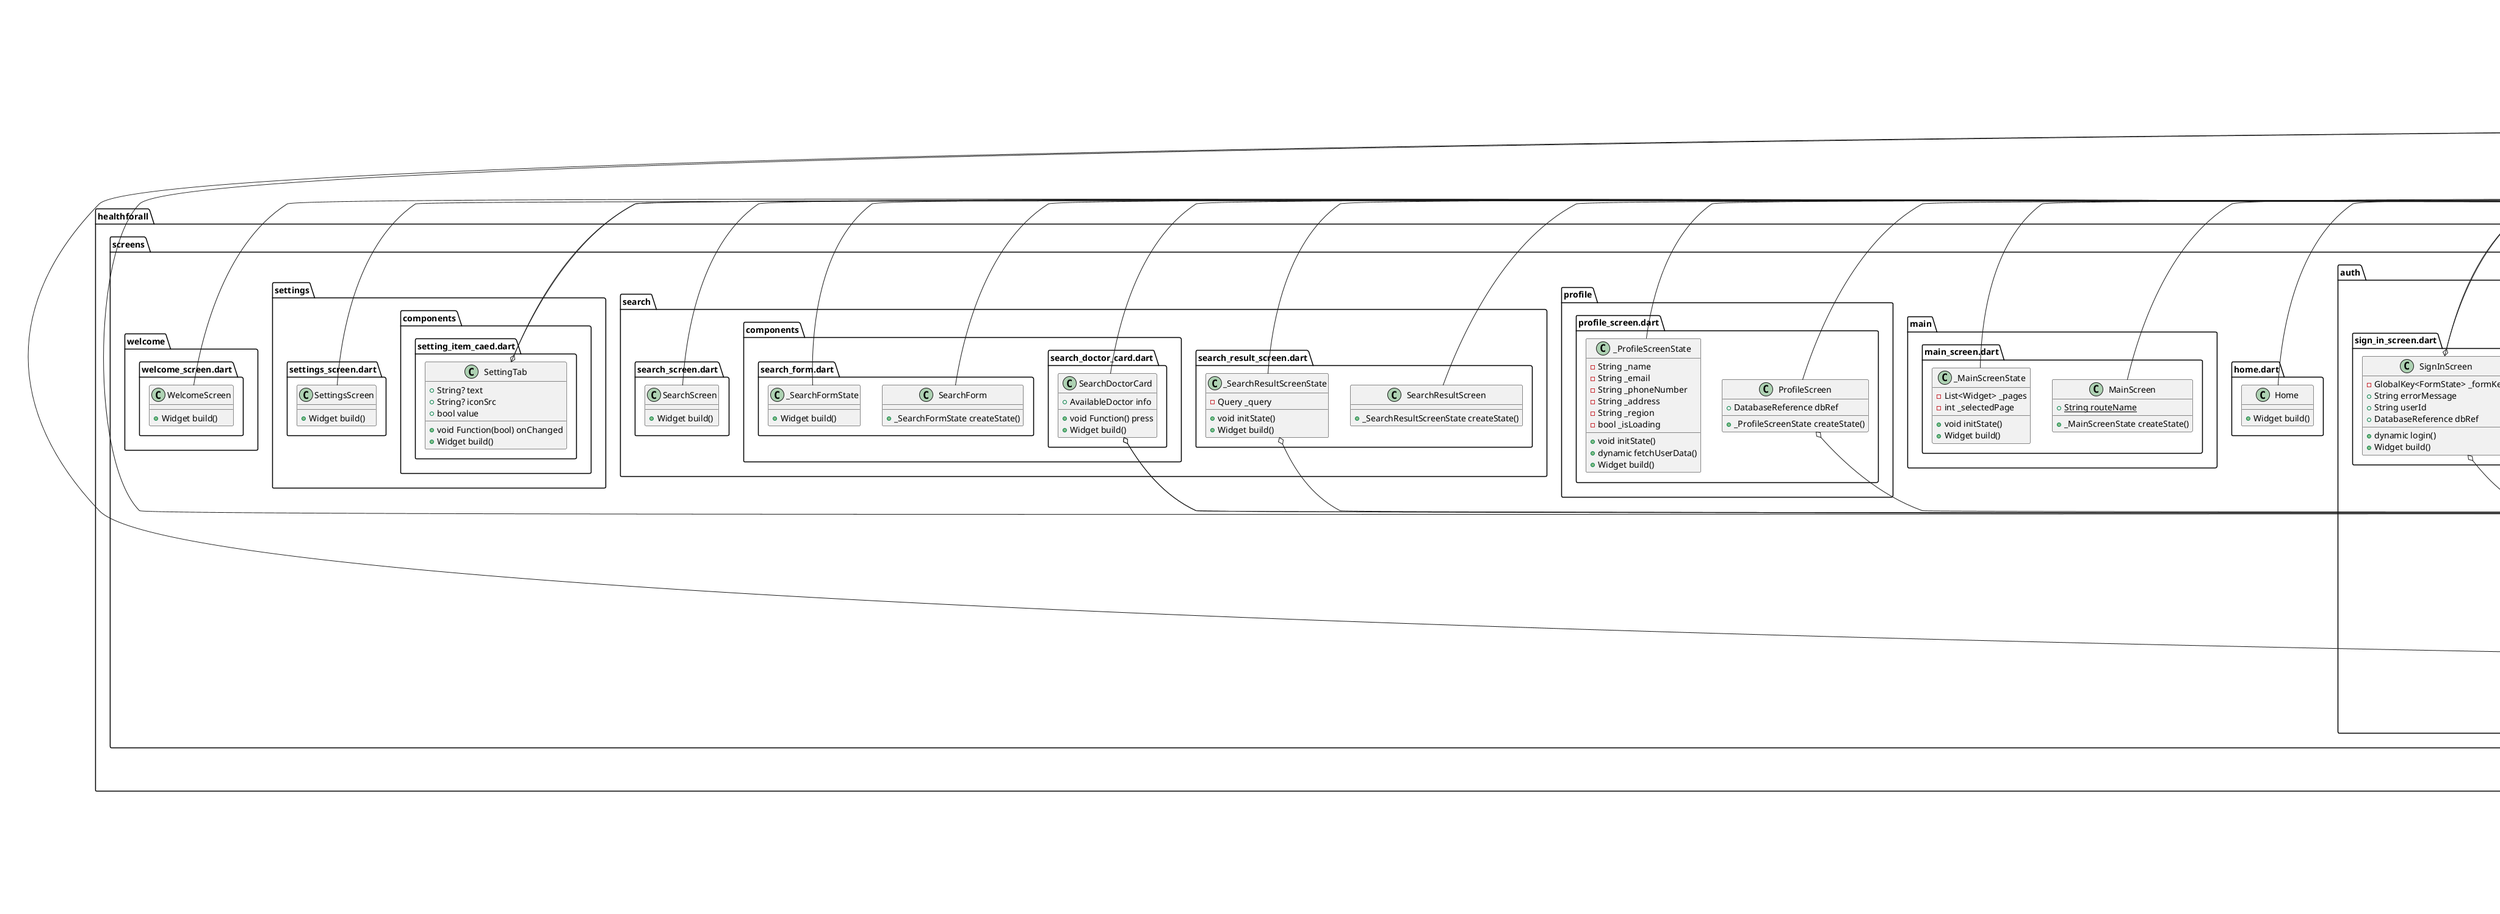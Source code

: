 @startuml
set namespaceSeparator ::

class "healthforall::chat::chat.dart::ChatScreen" {
  +String chatId
  +String userId
  +_ChatScreenState createState()
}

"flutter::src::widgets::framework.dart::StatefulWidget" <|-- "healthforall::chat::chat.dart::ChatScreen"

class "healthforall::chat::chat.dart::_ChatScreenState" {
  -TextEditingController _messageController
  -ScrollController _scrollController
  -DatabaseReference _databaseReference
  +Widget build()
  -Widget _buildMessageItem()
  -Widget _buildMessageInput()
  -dynamic _sendMessage()
}

"healthforall::chat::chat.dart::_ChatScreenState" o-- "flutter::src::widgets::editable_text.dart::TextEditingController"
"healthforall::chat::chat.dart::_ChatScreenState" o-- "flutter::src::widgets::scroll_controller.dart::ScrollController"
"healthforall::chat::chat.dart::_ChatScreenState" o-- "firebase_database::firebase_database.dart::DatabaseReference"
"flutter::src::widgets::framework.dart::State" <|-- "healthforall::chat::chat.dart::_ChatScreenState"

class "healthforall::components::available_doctor_card.dart::AvailableDoctorCard" {
  +AvailableDoctor info
  +Widget build()
}

"healthforall::components::available_doctor_card.dart::AvailableDoctorCard" o-- "healthforall::models::AvailableDoctor.dart::AvailableDoctor"
"flutter::src::widgets::framework.dart::StatelessWidget" <|-- "healthforall::components::available_doctor_card.dart::AvailableDoctorCard"

class "healthforall::components::custom_app_bar.dart::CustomAppBar" {
  +String text
  +String title
  +Widget build()
}

"flutter::src::widgets::framework.dart::StatelessWidget" <|-- "healthforall::components::custom_app_bar.dart::CustomAppBar"

class "healthforall::components::heightlight.dart::Highlight" {
  +String name
  +String text
  +Widget build()
}

"flutter::src::widgets::framework.dart::StatelessWidget" <|-- "healthforall::components::heightlight.dart::Highlight"

class "healthforall::components::rating.dart::Rating" {
  +int score
  +Widget build()
}

"flutter::src::widgets::framework.dart::StatelessWidget" <|-- "healthforall::components::rating.dart::Rating"

class "healthforall::components::section_title.dart::SectionTitle" {
  +String title
  +void Function() pressOnSeeAll
  +Widget build()
}

"healthforall::components::section_title.dart::SectionTitle" o-- "dart::ui::void Function()"
"flutter::src::widgets::framework.dart::StatelessWidget" <|-- "healthforall::components::section_title.dart::SectionTitle"

class "healthforall::main.dart::MyApp" {
  +Widget build()
}

"flutter::src::widgets::framework.dart::StatelessWidget" <|-- "healthforall::main.dart::MyApp"

class "healthforall::models::AvailableDoctor.dart::AvailableDoctor" {
  +String? key
  +String? username
  +String? experience
  +String? time
  +String? region
  +String? phone
  +String? numarpacienti
  +String? mail
  +String? hospitalname
  +String? categorie
  +String? adresa
  +String? despre
  +String? image
}

class "healthforall::models::Category.dart::Category" {
  +String icon
  +String title
}

class "healthforall::models::DoctorProvider.dart::DoctorProvider" {
  {static} +dynamic fetchDoctors()
}

class "healthforall::models::RecommendDoctor.dart::RecommendedDoctor" {
  +String name
  +String speciality
  +String institute
  +String image
}

class "healthforall::models::RecommendDoctor.dart::RecommendedDoctorService" {
  -DatabaseReference _database
  +dynamic getRecommendedDoctors()
}

"healthforall::models::RecommendDoctor.dart::RecommendedDoctorService" o-- "firebase_database::firebase_database.dart::DatabaseReference"

class "healthforall::screens::appointment::appointment_screen.dart::AppointmentScreen" {
  +_AppointmentScreenState createState()
}

"flutter::src::widgets::framework.dart::StatefulWidget" <|-- "healthforall::screens::appointment::appointment_screen.dart::AppointmentScreen"

class "healthforall::screens::appointment::appointment_screen.dart::_AppointmentScreenState" {
  +List<String> sloats
  +DateTime selectedDate
  +int selectedSloats
  +dynamic saveAppointment()
  +Widget build()
}

"flutter::src::widgets::framework.dart::State" <|-- "healthforall::screens::appointment::appointment_screen.dart::_AppointmentScreenState"

class "healthforall::screens::appointment::appointment_screen.dart::Appointment" {
  +String doctorUID
  +String patientId
  +String dateTime
  +Map<String, dynamic> toMap()
}

class "healthforall::screens::appointment::cpmponents::appointement.dart::Appointment" {
  +String id
  +String userId
  +String doctorId
  +String date
  +String doctorName
  +String type
  +String place
}

class "healthforall::screens::appointment::cpmponents::calendar.dart::Calendar" {
  +dynamic Function(DateTime) onDateSelected
  +_CalendarState createState()
}

"healthforall::screens::appointment::cpmponents::calendar.dart::Calendar" o-- "null::dynamic Function(DateTime)"
"flutter::src::widgets::framework.dart::StatefulWidget" <|-- "healthforall::screens::appointment::cpmponents::calendar.dart::Calendar"

class "healthforall::screens::appointment::cpmponents::calendar.dart::_CalendarState" {
  +DateTime selectedDate
  +int currentDateSelectedIndex
  +List<String> listOfMonths
  +List<String> listOfDays
  +Widget build()
}

"flutter::src::widgets::framework.dart::State" <|-- "healthforall::screens::appointment::cpmponents::calendar.dart::_CalendarState"

class "healthforall::screens::appointment::my_appointment_screen.dart::MyAppointmentScreen" {
  +_MyAppointmentScreenState createState()
}

"flutter::src::widgets::framework.dart::StatefulWidget" <|-- "healthforall::screens::appointment::my_appointment_screen.dart::MyAppointmentScreen"

class "healthforall::screens::appointment::my_appointment_screen.dart::_MyAppointmentScreenState" {
  -dynamic _fetchAppointments()
  +dynamic getDoctorDetails()
  -dynamic _deleteAppointment()
  +Widget build()
  -Widget _buildAppointmentCard()
  +Column buildAppointmentInfo()
}

"flutter::src::widgets::framework.dart::State" <|-- "healthforall::screens::appointment::my_appointment_screen.dart::_MyAppointmentScreenState"

class "healthforall::screens::auth::components::sign_in_form.dart::SignInForm" {
  +GlobalKey<State<StatefulWidget>> formKey
  +Widget build()
}

"healthforall::screens::auth::components::sign_in_form.dart::SignInForm" o-- "flutter::src::widgets::framework.dart::GlobalKey<State<StatefulWidget>>"
"flutter::src::widgets::framework.dart::StatelessWidget" <|-- "healthforall::screens::auth::components::sign_in_form.dart::SignInForm"

class "healthforall::screens::auth::components::sign_up_form.dart::DropdownController" {
  -ValueNotifier<String> _valueNotifier
  +String value
  +ValueNotifier<String> notifier
}

"healthforall::screens::auth::components::sign_up_form.dart::DropdownController" o-- "flutter::src::foundation::change_notifier.dart::ValueNotifier<String>"

class "healthforall::screens::auth::components::sign_up_form.dart::SignUpForm" {
  +GlobalKey<State<StatefulWidget>> formKey
  +DropdownController dropdownController
  -String _userName
  -String _email
  -String _password
  -String _phoneNumber
  +Widget build()
}

"healthforall::screens::auth::components::sign_up_form.dart::SignUpForm" o-- "flutter::src::widgets::framework.dart::GlobalKey<State<StatefulWidget>>"
"healthforall::screens::auth::components::sign_up_form.dart::SignUpForm" o-- "healthforall::screens::auth::components::sign_up_form.dart::DropdownController"
"flutter::src::widgets::framework.dart::StatelessWidget" <|-- "healthforall::screens::auth::components::sign_up_form.dart::SignUpForm"

class "healthforall::screens::auth::components::sign_up_form.dart::TextFieldName" {
  +String text
  +Widget build()
}

"flutter::src::widgets::framework.dart::StatelessWidget" <|-- "healthforall::screens::auth::components::sign_up_form.dart::TextFieldName"

class "healthforall::screens::auth::components::sign_up_medic_form.dart::DropdownController" {
  -ValueNotifier<String> _valueNotifier
  +String value
  +ValueNotifier<String> notifier
}

"healthforall::screens::auth::components::sign_up_medic_form.dart::DropdownController" o-- "flutter::src::foundation::change_notifier.dart::ValueNotifier<String>"

class "healthforall::screens::auth::components::sign_up_medic_form.dart::SignUpMedicFrom" {
  +GlobalKey<State<StatefulWidget>> formKey
  +DropdownController dropdownController
  +DropdownController dropdownControllerMedic
  -String _userName
  -String _email
  -String _password
  -String _phoneNumber
  +Widget build()
}

"healthforall::screens::auth::components::sign_up_medic_form.dart::SignUpMedicFrom" o-- "flutter::src::widgets::framework.dart::GlobalKey<State<StatefulWidget>>"
"healthforall::screens::auth::components::sign_up_medic_form.dart::SignUpMedicFrom" o-- "healthforall::screens::auth::components::sign_up_medic_form.dart::DropdownController"
"flutter::src::widgets::framework.dart::StatelessWidget" <|-- "healthforall::screens::auth::components::sign_up_medic_form.dart::SignUpMedicFrom"

class "healthforall::screens::auth::components::sign_up_medic_form.dart::TextFieldName" {
  +String text
  +Widget build()
}

"flutter::src::widgets::framework.dart::StatelessWidget" <|-- "healthforall::screens::auth::components::sign_up_medic_form.dart::TextFieldName"

class "healthforall::screens::auth::select_type_user.dart::SelectTypeUser" {
  +Widget build()
}

"flutter::src::widgets::framework.dart::StatelessWidget" <|-- "healthforall::screens::auth::select_type_user.dart::SelectTypeUser"

class "healthforall::screens::auth::sign_in_screen.dart::SignInScreen" {
  -GlobalKey<FormState> _formKey
  +String errorMessage
  +String userId
  +DatabaseReference dbRef
  +dynamic login()
  +Widget build()
}

"healthforall::screens::auth::sign_in_screen.dart::SignInScreen" o-- "flutter::src::widgets::framework.dart::GlobalKey<FormState>"
"healthforall::screens::auth::sign_in_screen.dart::SignInScreen" o-- "firebase_database::firebase_database.dart::DatabaseReference"
"flutter::src::widgets::framework.dart::StatelessWidget" <|-- "healthforall::screens::auth::sign_in_screen.dart::SignInScreen"

class "healthforall::screens::auth::sign_up_medic.dart::SignUpMedic" {
  -GlobalKey<FormState> _formKey
  +DatabaseReference dbRef
  +Widget build()
}

"healthforall::screens::auth::sign_up_medic.dart::SignUpMedic" o-- "flutter::src::widgets::framework.dart::GlobalKey<FormState>"
"healthforall::screens::auth::sign_up_medic.dart::SignUpMedic" o-- "firebase_database::firebase_database.dart::DatabaseReference"
"flutter::src::widgets::framework.dart::StatelessWidget" <|-- "healthforall::screens::auth::sign_up_medic.dart::SignUpMedic"

class "healthforall::screens::auth::sign_up_screen.dart::SignUpScreen" {
  -GlobalKey<FormState> _formKey
  +DatabaseReference dbRef
  +Widget build()
}

"healthforall::screens::auth::sign_up_screen.dart::SignUpScreen" o-- "flutter::src::widgets::framework.dart::GlobalKey<FormState>"
"healthforall::screens::auth::sign_up_screen.dart::SignUpScreen" o-- "firebase_database::firebase_database.dart::DatabaseReference"
"flutter::src::widgets::framework.dart::StatelessWidget" <|-- "healthforall::screens::auth::sign_up_screen.dart::SignUpScreen"

class "healthforall::screens::details::components::communication.dart::Communication" {
  +Widget build()
}

"flutter::src::widgets::framework.dart::StatelessWidget" <|-- "healthforall::screens::details::components::communication.dart::Communication"

class "healthforall::screens::details::doctor_details_screen.dart::DoctorDetailsScreen" {
  +AvailableDoctor doctor
  +Widget build()
}

"healthforall::screens::details::doctor_details_screen.dart::DoctorDetailsScreen" o-- "healthforall::models::AvailableDoctor.dart::AvailableDoctor"
"flutter::src::widgets::framework.dart::StatelessWidget" <|-- "healthforall::screens::details::doctor_details_screen.dart::DoctorDetailsScreen"

class "healthforall::screens::doctors::components::docotor_card.dart::DoctorCard" {
  +AvailableDoctor doctor
  +void Function() press
  +Widget build()
}

"healthforall::screens::doctors::components::docotor_card.dart::DoctorCard" o-- "healthforall::models::AvailableDoctor.dart::AvailableDoctor"
"healthforall::screens::doctors::components::docotor_card.dart::DoctorCard" o-- "dart::ui::void Function()"
"flutter::src::widgets::framework.dart::StatelessWidget" <|-- "healthforall::screens::doctors::components::docotor_card.dart::DoctorCard"

class "healthforall::screens::doctors::doctors_screen.dart::DoctorsScreen" {
  +_DoctorsScreenState createState()
}

"flutter::src::widgets::framework.dart::StatefulWidget" <|-- "healthforall::screens::doctors::doctors_screen.dart::DoctorsScreen"

class "healthforall::screens::doctors::doctors_screen.dart::_DoctorsScreenState" {
  +dynamic futureDoctors
  +void initState()
  +Widget build()
}

"flutter::src::widgets::framework.dart::State" <|-- "healthforall::screens::doctors::doctors_screen.dart::_DoctorsScreenState"

class "healthforall::screens::home::components::appointment_card_doctor.dart::AppointmentPatience" {
  +String id
  +String userId
  +String doctorId
  +String date
  +String patienceName
  +String phone
  +String region
  +String adress
}

class "healthforall::screens::home::components::available_doctors.dart::AvailableDoctors" {
  +_AvailableDoctorsState createState()
}

"flutter::src::widgets::framework.dart::StatefulWidget" <|-- "healthforall::screens::home::components::available_doctors.dart::AvailableDoctors"

class "healthforall::screens::home::components::available_doctors.dart::_AvailableDoctorsState" {
  +dynamic futureDoctors
  +void initState()
  +Widget build()
}

"flutter::src::widgets::framework.dart::State" <|-- "healthforall::screens::home::components::available_doctors.dart::_AvailableDoctorsState"

class "healthforall::screens::home::components::categories.dart::Categories" {
  +List<AvailableDoctor> doctors
  +Widget build()
}

"flutter::src::widgets::framework.dart::StatelessWidget" <|-- "healthforall::screens::home::components::categories.dart::Categories"

class "healthforall::screens::home::components::categories.dart::CategoryCard" {
  +Category category
  +List<AvailableDoctor> doctors
  +Widget build()
}

"healthforall::screens::home::components::categories.dart::CategoryCard" o-- "healthforall::models::Category.dart::Category"
"flutter::src::widgets::framework.dart::StatelessWidget" <|-- "healthforall::screens::home::components::categories.dart::CategoryCard"

class "healthforall::screens::home::components::categories.dart::DoctorsInCategoryScreen" {
  +List<AvailableDoctor> doctors
  +Widget build()
}

"flutter::src::widgets::framework.dart::StatelessWidget" <|-- "healthforall::screens::home::components::categories.dart::DoctorsInCategoryScreen"

class "healthforall::screens::home::components::recommended_doctors.dart::RecommendedDoctors" {
  +Widget build()
}

"flutter::src::widgets::framework.dart::StatelessWidget" <|-- "healthforall::screens::home::components::recommended_doctors.dart::RecommendedDoctors"

class "healthforall::screens::home::components::recommended_doctor_card.dart::RecommendDoctorCard" {
  +RecommendedDoctor doctor
  +Widget build()
}

"healthforall::screens::home::components::recommended_doctor_card.dart::RecommendDoctorCard" o-- "healthforall::models::RecommendDoctor.dart::RecommendedDoctor"
"flutter::src::widgets::framework.dart::StatelessWidget" <|-- "healthforall::screens::home::components::recommended_doctor_card.dart::RecommendDoctorCard"

class "healthforall::screens::home::home_screen.dart::HomePage" {
  +Widget build()
}

"flutter::src::widgets::framework.dart::StatelessWidget" <|-- "healthforall::screens::home::home_screen.dart::HomePage"

class "healthforall::screens::home::home_screen_doctor.dart::HomeScreenDoctor" {
  +_HomeScreenDoctor createState()
}

"flutter::src::widgets::framework.dart::StatefulWidget" <|-- "healthforall::screens::home::home_screen_doctor.dart::HomeScreenDoctor"

class "healthforall::screens::home::home_screen_doctor.dart::_HomeScreenDoctor" {
  -dynamic _fetchAppointments()
  +dynamic getPacientDetails()
  -dynamic _deleteAppointment()
  +Widget build()
  -Widget _buildAppointmentCard()
  +Column buildAppointmentInfo()
}

"flutter::src::widgets::framework.dart::State" <|-- "healthforall::screens::home::home_screen_doctor.dart::_HomeScreenDoctor"

class "healthforall::screens::home.dart::Home" {
  +Widget build()
}

"flutter::src::widgets::framework.dart::StatelessWidget" <|-- "healthforall::screens::home.dart::Home"

class "healthforall::screens::main::main_screen.dart::MainScreen" {
  {static} +String routeName
  +_MainScreenState createState()
}

"flutter::src::widgets::framework.dart::StatefulWidget" <|-- "healthforall::screens::main::main_screen.dart::MainScreen"

class "healthforall::screens::main::main_screen.dart::_MainScreenState" {
  -List<Widget> _pages
  -int _selectedPage
  +void initState()
  +Widget build()
}

"flutter::src::widgets::framework.dart::State" <|-- "healthforall::screens::main::main_screen.dart::_MainScreenState"

class "healthforall::screens::profile::profile_screen.dart::ProfileScreen" {
  +DatabaseReference dbRef
  +_ProfileScreenState createState()
}

"healthforall::screens::profile::profile_screen.dart::ProfileScreen" o-- "firebase_database::firebase_database.dart::DatabaseReference"
"flutter::src::widgets::framework.dart::StatefulWidget" <|-- "healthforall::screens::profile::profile_screen.dart::ProfileScreen"

class "healthforall::screens::profile::profile_screen.dart::_ProfileScreenState" {
  -String _name
  -String _email
  -String _phoneNumber
  -String _address
  -String _region
  -bool _isLoading
  +void initState()
  +dynamic fetchUserData()
  +Widget build()
}

"flutter::src::widgets::framework.dart::State" <|-- "healthforall::screens::profile::profile_screen.dart::_ProfileScreenState"

class "healthforall::screens::search::components::search_doctor_card.dart::SearchDoctorCard" {
  +AvailableDoctor info
  +void Function() press
  +Widget build()
}

"healthforall::screens::search::components::search_doctor_card.dart::SearchDoctorCard" o-- "healthforall::models::AvailableDoctor.dart::AvailableDoctor"
"healthforall::screens::search::components::search_doctor_card.dart::SearchDoctorCard" o-- "dart::ui::void Function()"
"flutter::src::widgets::framework.dart::StatelessWidget" <|-- "healthforall::screens::search::components::search_doctor_card.dart::SearchDoctorCard"

class "healthforall::screens::search::components::search_form.dart::SearchForm" {
  +_SearchFormState createState()
}

"flutter::src::widgets::framework.dart::StatefulWidget" <|-- "healthforall::screens::search::components::search_form.dart::SearchForm"

class "healthforall::screens::search::components::search_form.dart::_SearchFormState" {
  +Widget build()
}

"flutter::src::widgets::framework.dart::State" <|-- "healthforall::screens::search::components::search_form.dart::_SearchFormState"

class "healthforall::screens::search::search_result_screen.dart::SearchResultScreen" {
  +_SearchResultScreenState createState()
}

"flutter::src::widgets::framework.dart::StatefulWidget" <|-- "healthforall::screens::search::search_result_screen.dart::SearchResultScreen"

class "healthforall::screens::search::search_result_screen.dart::_SearchResultScreenState" {
  -Query _query
  +void initState()
  +Widget build()
}

"healthforall::screens::search::search_result_screen.dart::_SearchResultScreenState" o-- "firebase_database::firebase_database.dart::Query"
"flutter::src::widgets::framework.dart::State" <|-- "healthforall::screens::search::search_result_screen.dart::_SearchResultScreenState"

class "healthforall::screens::search::search_screen.dart::SearchScreen" {
  +Widget build()
}

"flutter::src::widgets::framework.dart::StatelessWidget" <|-- "healthforall::screens::search::search_screen.dart::SearchScreen"

class "healthforall::screens::settings::components::setting_item_caed.dart::SettingTab" {
  +String? text
  +String? iconSrc
  +bool value
  +void Function(bool) onChanged
  +Widget build()
}

"healthforall::screens::settings::components::setting_item_caed.dart::SettingTab" o-- "flutter::src::foundation::basic_types.dart::void Function(bool)"
"flutter::src::widgets::framework.dart::StatelessWidget" <|-- "healthforall::screens::settings::components::setting_item_caed.dart::SettingTab"

class "healthforall::screens::settings::settings_screen.dart::SettingsScreen" {
  +Widget build()
}

"flutter::src::widgets::framework.dart::StatelessWidget" <|-- "healthforall::screens::settings::settings_screen.dart::SettingsScreen"

class "healthforall::screens::welcome::welcome_screen.dart::WelcomeScreen" {
  +Widget build()
}

"flutter::src::widgets::framework.dart::StatelessWidget" <|-- "healthforall::screens::welcome::welcome_screen.dart::WelcomeScreen"


@enduml